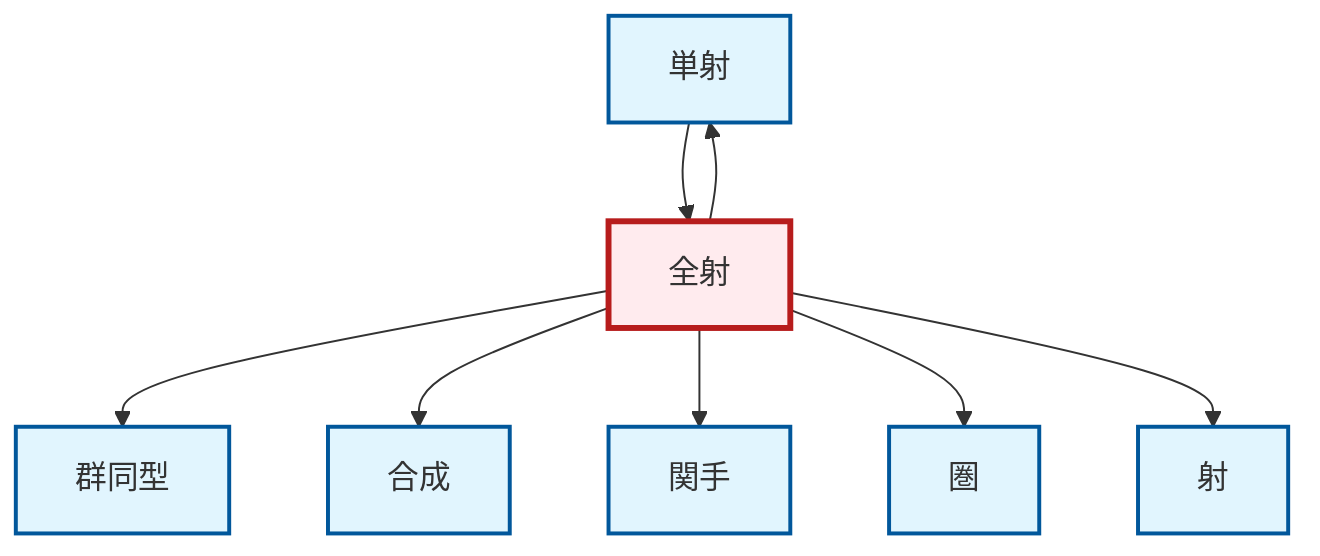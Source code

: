 graph TD
    classDef definition fill:#e1f5fe,stroke:#01579b,stroke-width:2px
    classDef theorem fill:#f3e5f5,stroke:#4a148c,stroke-width:2px
    classDef axiom fill:#fff3e0,stroke:#e65100,stroke-width:2px
    classDef example fill:#e8f5e9,stroke:#1b5e20,stroke-width:2px
    classDef current fill:#ffebee,stroke:#b71c1c,stroke-width:3px
    def-isomorphism["群同型"]:::definition
    def-monomorphism["単射"]:::definition
    def-morphism["射"]:::definition
    def-category["圏"]:::definition
    def-epimorphism["全射"]:::definition
    def-functor["関手"]:::definition
    def-composition["合成"]:::definition
    def-epimorphism --> def-isomorphism
    def-epimorphism --> def-monomorphism
    def-epimorphism --> def-composition
    def-monomorphism --> def-epimorphism
    def-epimorphism --> def-functor
    def-epimorphism --> def-category
    def-epimorphism --> def-morphism
    class def-epimorphism current